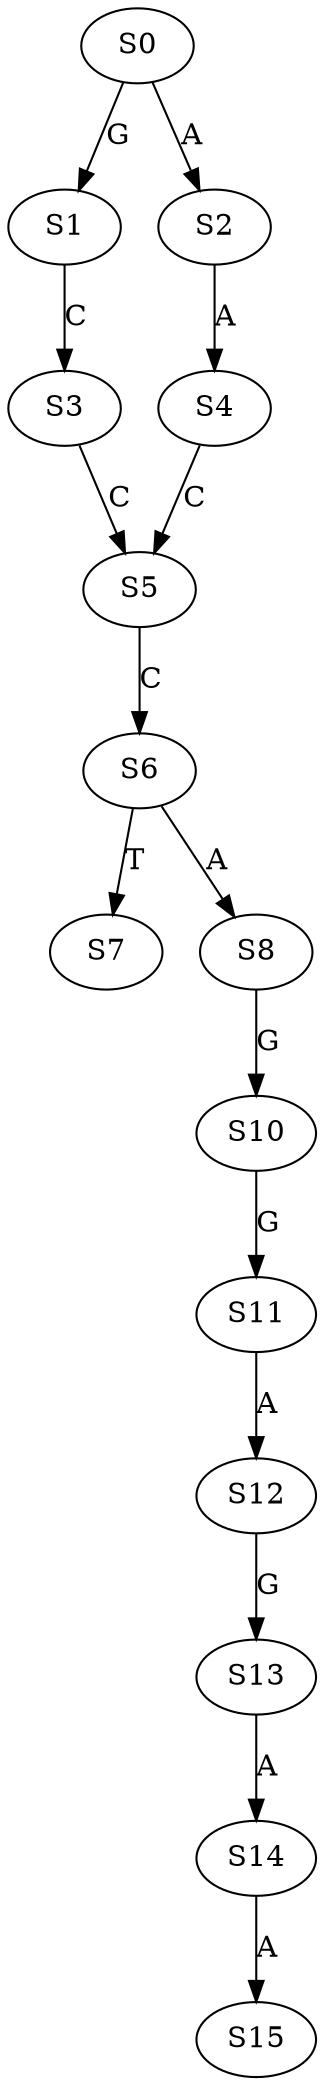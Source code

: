 strict digraph  {
	S0 -> S1 [ label = G ];
	S0 -> S2 [ label = A ];
	S1 -> S3 [ label = C ];
	S2 -> S4 [ label = A ];
	S3 -> S5 [ label = C ];
	S4 -> S5 [ label = C ];
	S5 -> S6 [ label = C ];
	S6 -> S7 [ label = T ];
	S6 -> S8 [ label = A ];
	S8 -> S10 [ label = G ];
	S10 -> S11 [ label = G ];
	S11 -> S12 [ label = A ];
	S12 -> S13 [ label = G ];
	S13 -> S14 [ label = A ];
	S14 -> S15 [ label = A ];
}
